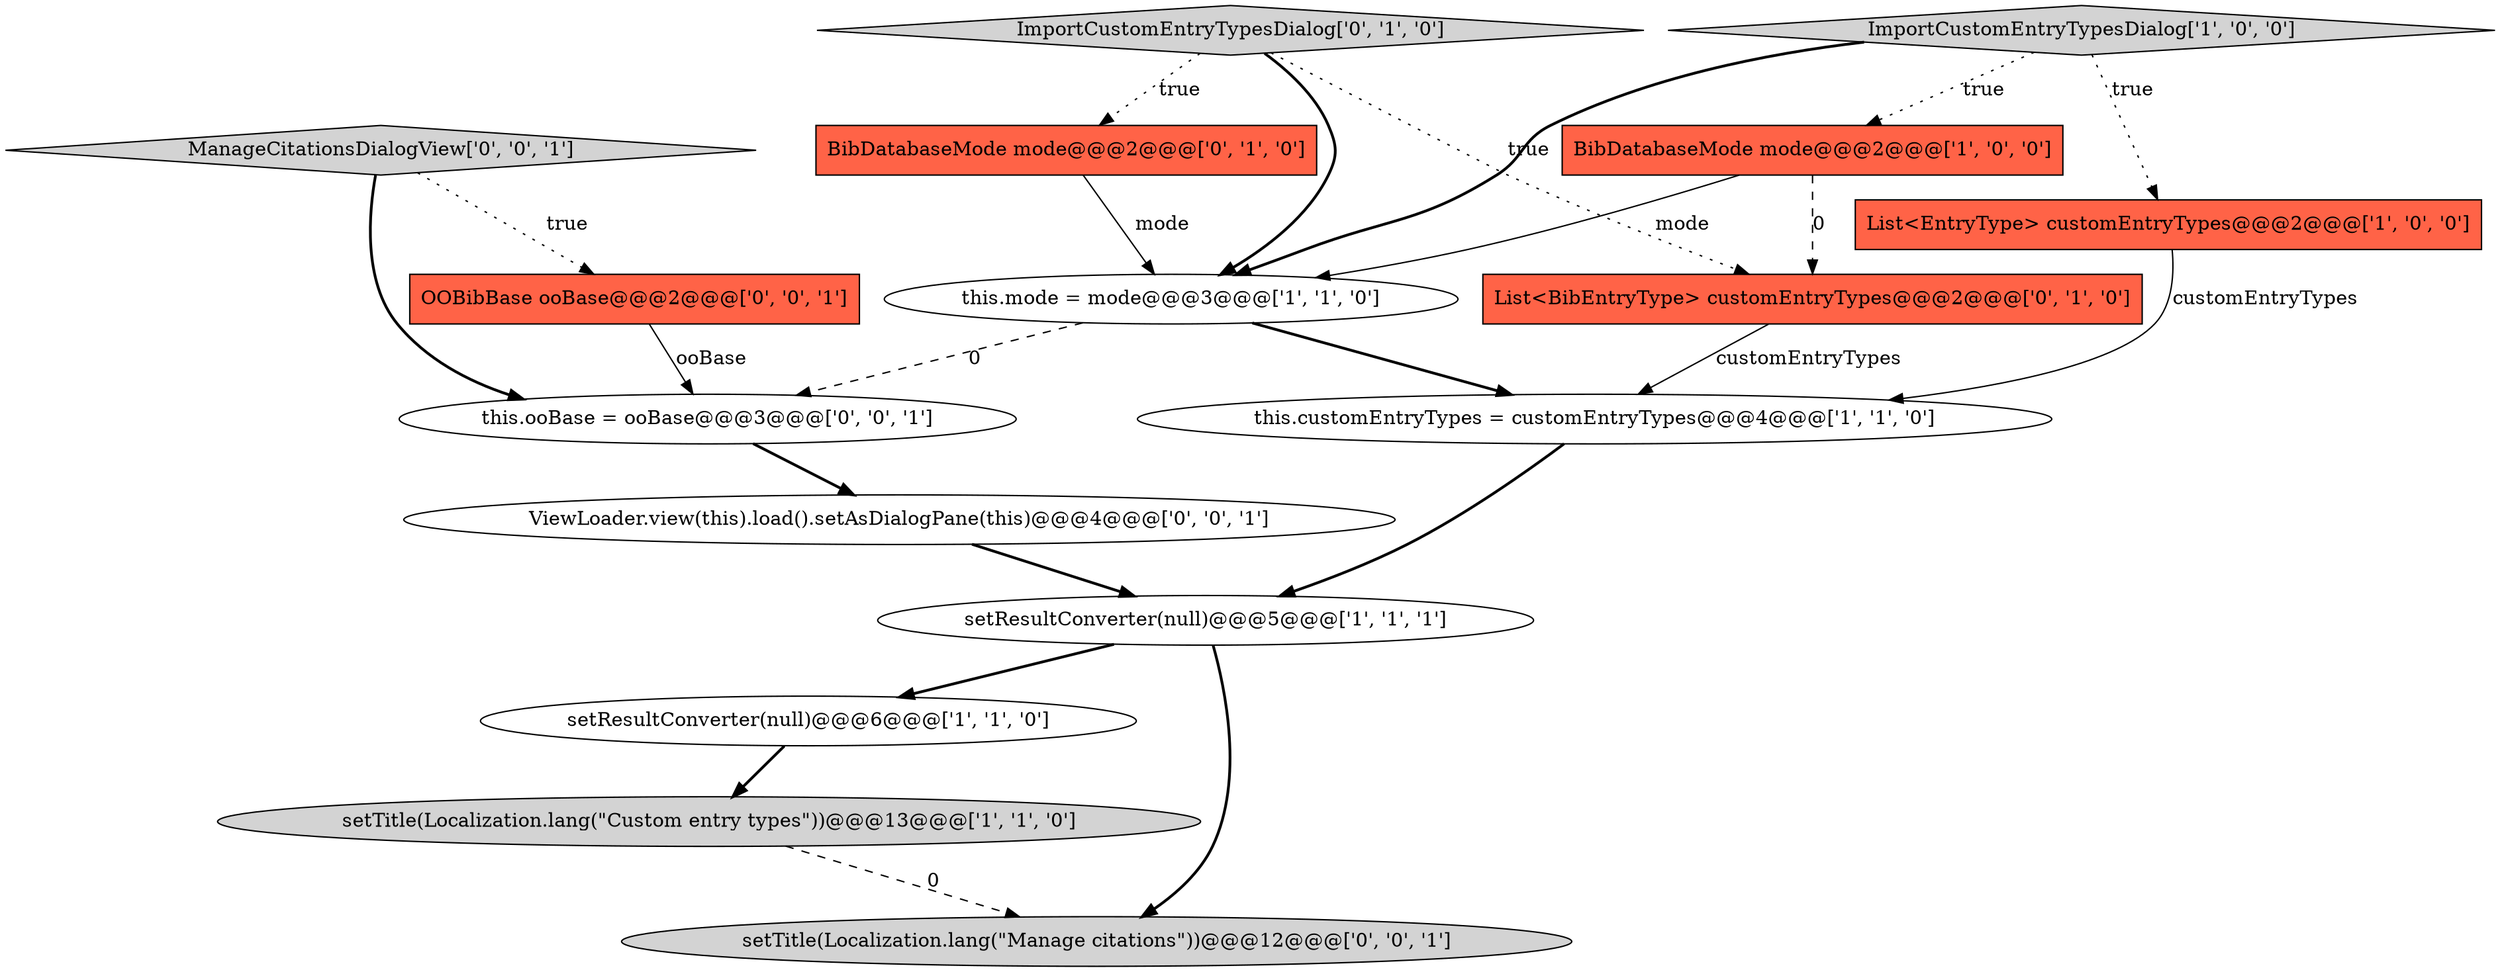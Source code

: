 digraph {
2 [style = filled, label = "setResultConverter(null)@@@6@@@['1', '1', '0']", fillcolor = white, shape = ellipse image = "AAA0AAABBB1BBB"];
11 [style = filled, label = "this.ooBase = ooBase@@@3@@@['0', '0', '1']", fillcolor = white, shape = ellipse image = "AAA0AAABBB3BBB"];
6 [style = filled, label = "BibDatabaseMode mode@@@2@@@['1', '0', '0']", fillcolor = tomato, shape = box image = "AAA1AAABBB1BBB"];
12 [style = filled, label = "ViewLoader.view(this).load().setAsDialogPane(this)@@@4@@@['0', '0', '1']", fillcolor = white, shape = ellipse image = "AAA0AAABBB3BBB"];
0 [style = filled, label = "setResultConverter(null)@@@5@@@['1', '1', '1']", fillcolor = white, shape = ellipse image = "AAA0AAABBB1BBB"];
9 [style = filled, label = "BibDatabaseMode mode@@@2@@@['0', '1', '0']", fillcolor = tomato, shape = box image = "AAA0AAABBB2BBB"];
10 [style = filled, label = "List<BibEntryType> customEntryTypes@@@2@@@['0', '1', '0']", fillcolor = tomato, shape = box image = "AAA1AAABBB2BBB"];
13 [style = filled, label = "OOBibBase ooBase@@@2@@@['0', '0', '1']", fillcolor = tomato, shape = box image = "AAA0AAABBB3BBB"];
7 [style = filled, label = "setTitle(Localization.lang(\"Custom entry types\"))@@@13@@@['1', '1', '0']", fillcolor = lightgray, shape = ellipse image = "AAA0AAABBB1BBB"];
1 [style = filled, label = "ImportCustomEntryTypesDialog['1', '0', '0']", fillcolor = lightgray, shape = diamond image = "AAA0AAABBB1BBB"];
8 [style = filled, label = "ImportCustomEntryTypesDialog['0', '1', '0']", fillcolor = lightgray, shape = diamond image = "AAA0AAABBB2BBB"];
4 [style = filled, label = "List<EntryType> customEntryTypes@@@2@@@['1', '0', '0']", fillcolor = tomato, shape = box image = "AAA0AAABBB1BBB"];
3 [style = filled, label = "this.customEntryTypes = customEntryTypes@@@4@@@['1', '1', '0']", fillcolor = white, shape = ellipse image = "AAA0AAABBB1BBB"];
14 [style = filled, label = "ManageCitationsDialogView['0', '0', '1']", fillcolor = lightgray, shape = diamond image = "AAA0AAABBB3BBB"];
5 [style = filled, label = "this.mode = mode@@@3@@@['1', '1', '0']", fillcolor = white, shape = ellipse image = "AAA0AAABBB1BBB"];
15 [style = filled, label = "setTitle(Localization.lang(\"Manage citations\"))@@@12@@@['0', '0', '1']", fillcolor = lightgray, shape = ellipse image = "AAA0AAABBB3BBB"];
1->5 [style = bold, label=""];
5->3 [style = bold, label=""];
10->3 [style = solid, label="customEntryTypes"];
4->3 [style = solid, label="customEntryTypes"];
0->2 [style = bold, label=""];
11->12 [style = bold, label=""];
1->4 [style = dotted, label="true"];
8->10 [style = dotted, label="true"];
12->0 [style = bold, label=""];
6->5 [style = solid, label="mode"];
0->15 [style = bold, label=""];
14->13 [style = dotted, label="true"];
3->0 [style = bold, label=""];
6->10 [style = dashed, label="0"];
8->5 [style = bold, label=""];
5->11 [style = dashed, label="0"];
7->15 [style = dashed, label="0"];
1->6 [style = dotted, label="true"];
8->9 [style = dotted, label="true"];
2->7 [style = bold, label=""];
9->5 [style = solid, label="mode"];
14->11 [style = bold, label=""];
13->11 [style = solid, label="ooBase"];
}
